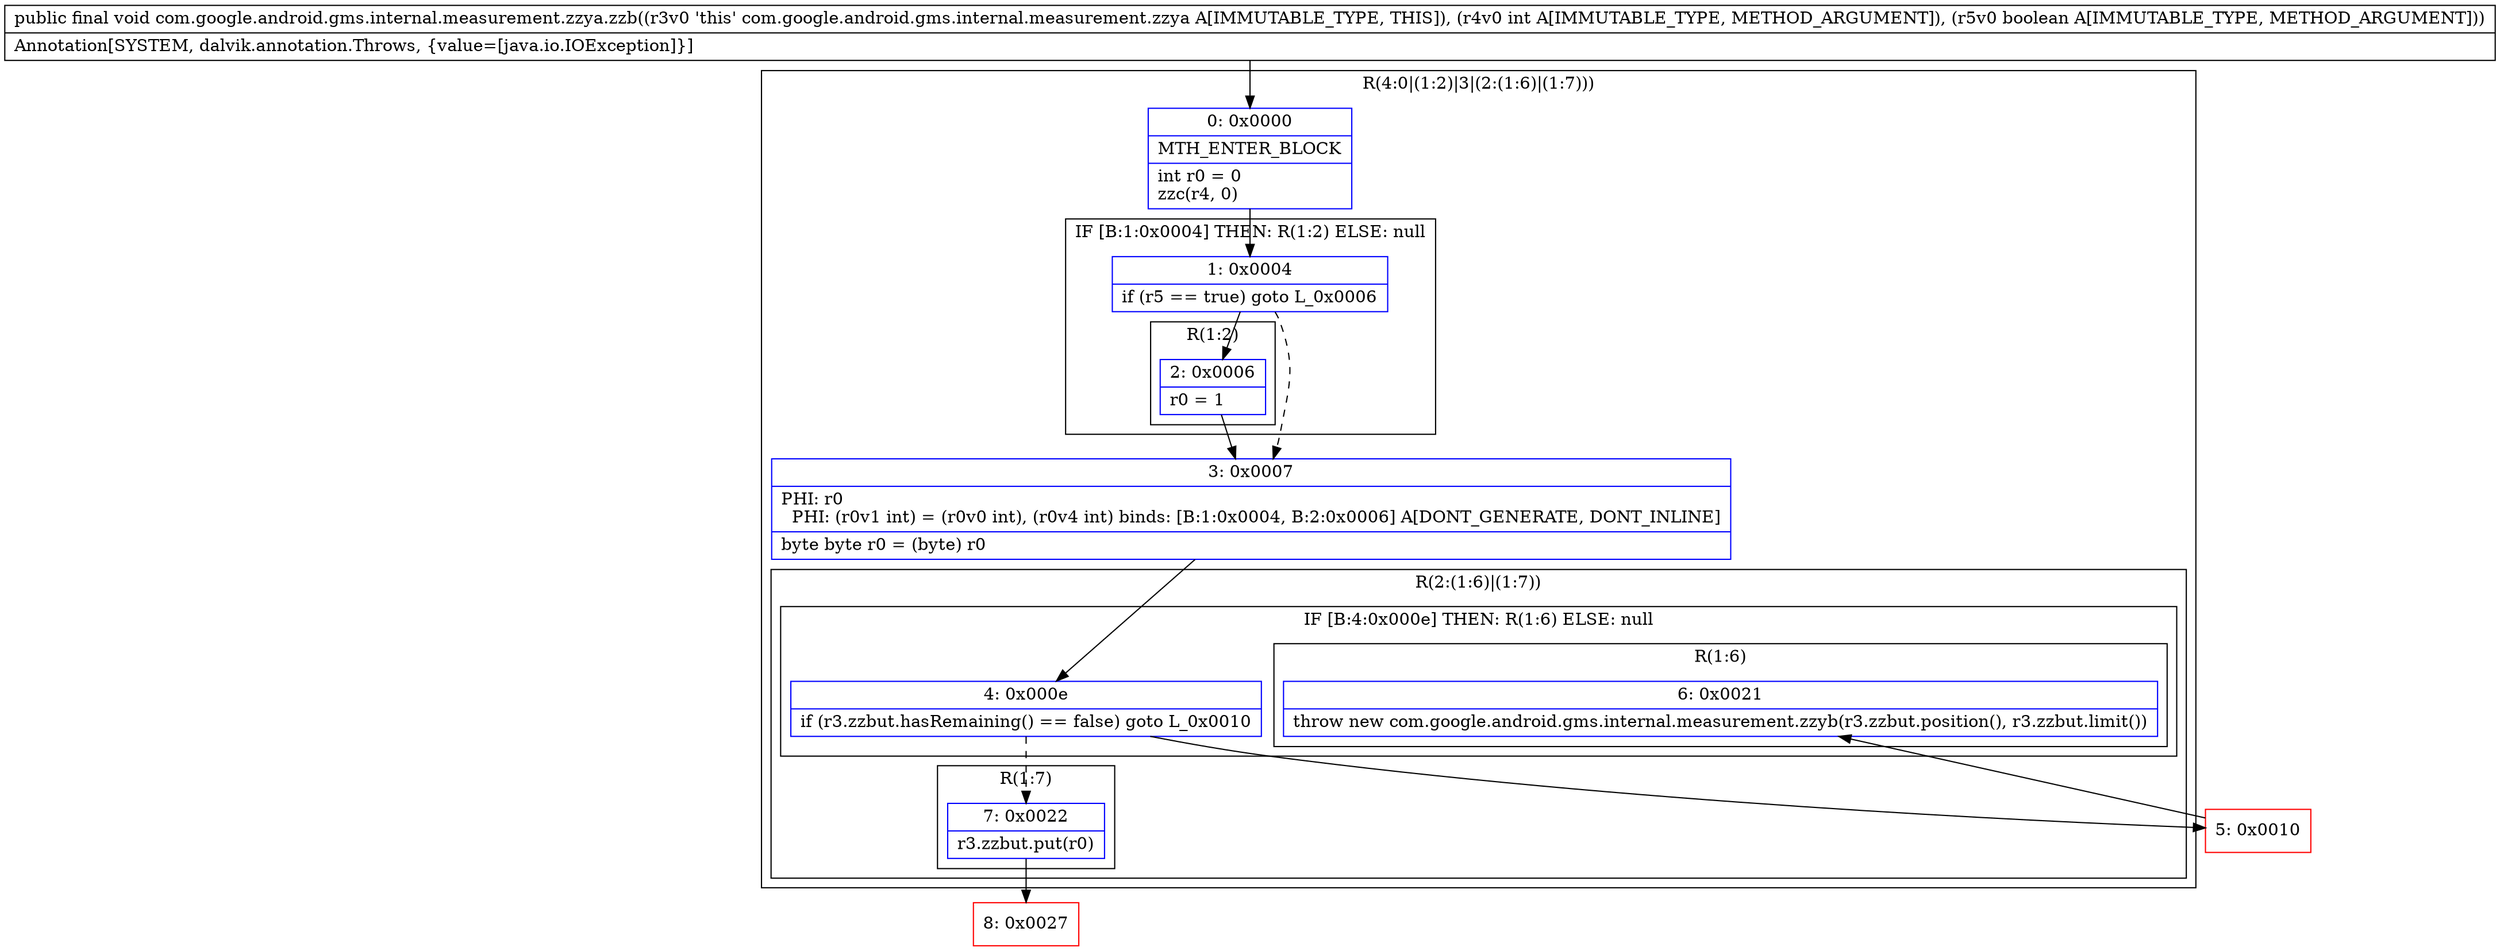 digraph "CFG forcom.google.android.gms.internal.measurement.zzya.zzb(IZ)V" {
subgraph cluster_Region_1335706308 {
label = "R(4:0|(1:2)|3|(2:(1:6)|(1:7)))";
node [shape=record,color=blue];
Node_0 [shape=record,label="{0\:\ 0x0000|MTH_ENTER_BLOCK\l|int r0 = 0\lzzc(r4, 0)\l}"];
subgraph cluster_IfRegion_1451307089 {
label = "IF [B:1:0x0004] THEN: R(1:2) ELSE: null";
node [shape=record,color=blue];
Node_1 [shape=record,label="{1\:\ 0x0004|if (r5 == true) goto L_0x0006\l}"];
subgraph cluster_Region_679575946 {
label = "R(1:2)";
node [shape=record,color=blue];
Node_2 [shape=record,label="{2\:\ 0x0006|r0 = 1\l}"];
}
}
Node_3 [shape=record,label="{3\:\ 0x0007|PHI: r0 \l  PHI: (r0v1 int) = (r0v0 int), (r0v4 int) binds: [B:1:0x0004, B:2:0x0006] A[DONT_GENERATE, DONT_INLINE]\l|byte byte r0 = (byte) r0\l}"];
subgraph cluster_Region_1007975974 {
label = "R(2:(1:6)|(1:7))";
node [shape=record,color=blue];
subgraph cluster_IfRegion_635024697 {
label = "IF [B:4:0x000e] THEN: R(1:6) ELSE: null";
node [shape=record,color=blue];
Node_4 [shape=record,label="{4\:\ 0x000e|if (r3.zzbut.hasRemaining() == false) goto L_0x0010\l}"];
subgraph cluster_Region_1241175531 {
label = "R(1:6)";
node [shape=record,color=blue];
Node_6 [shape=record,label="{6\:\ 0x0021|throw new com.google.android.gms.internal.measurement.zzyb(r3.zzbut.position(), r3.zzbut.limit())\l}"];
}
}
subgraph cluster_Region_1033916639 {
label = "R(1:7)";
node [shape=record,color=blue];
Node_7 [shape=record,label="{7\:\ 0x0022|r3.zzbut.put(r0)\l}"];
}
}
}
Node_5 [shape=record,color=red,label="{5\:\ 0x0010}"];
Node_8 [shape=record,color=red,label="{8\:\ 0x0027}"];
MethodNode[shape=record,label="{public final void com.google.android.gms.internal.measurement.zzya.zzb((r3v0 'this' com.google.android.gms.internal.measurement.zzya A[IMMUTABLE_TYPE, THIS]), (r4v0 int A[IMMUTABLE_TYPE, METHOD_ARGUMENT]), (r5v0 boolean A[IMMUTABLE_TYPE, METHOD_ARGUMENT]))  | Annotation[SYSTEM, dalvik.annotation.Throws, \{value=[java.io.IOException]\}]\l}"];
MethodNode -> Node_0;
Node_0 -> Node_1;
Node_1 -> Node_2;
Node_1 -> Node_3[style=dashed];
Node_2 -> Node_3;
Node_3 -> Node_4;
Node_4 -> Node_5;
Node_4 -> Node_7[style=dashed];
Node_7 -> Node_8;
Node_5 -> Node_6;
}

